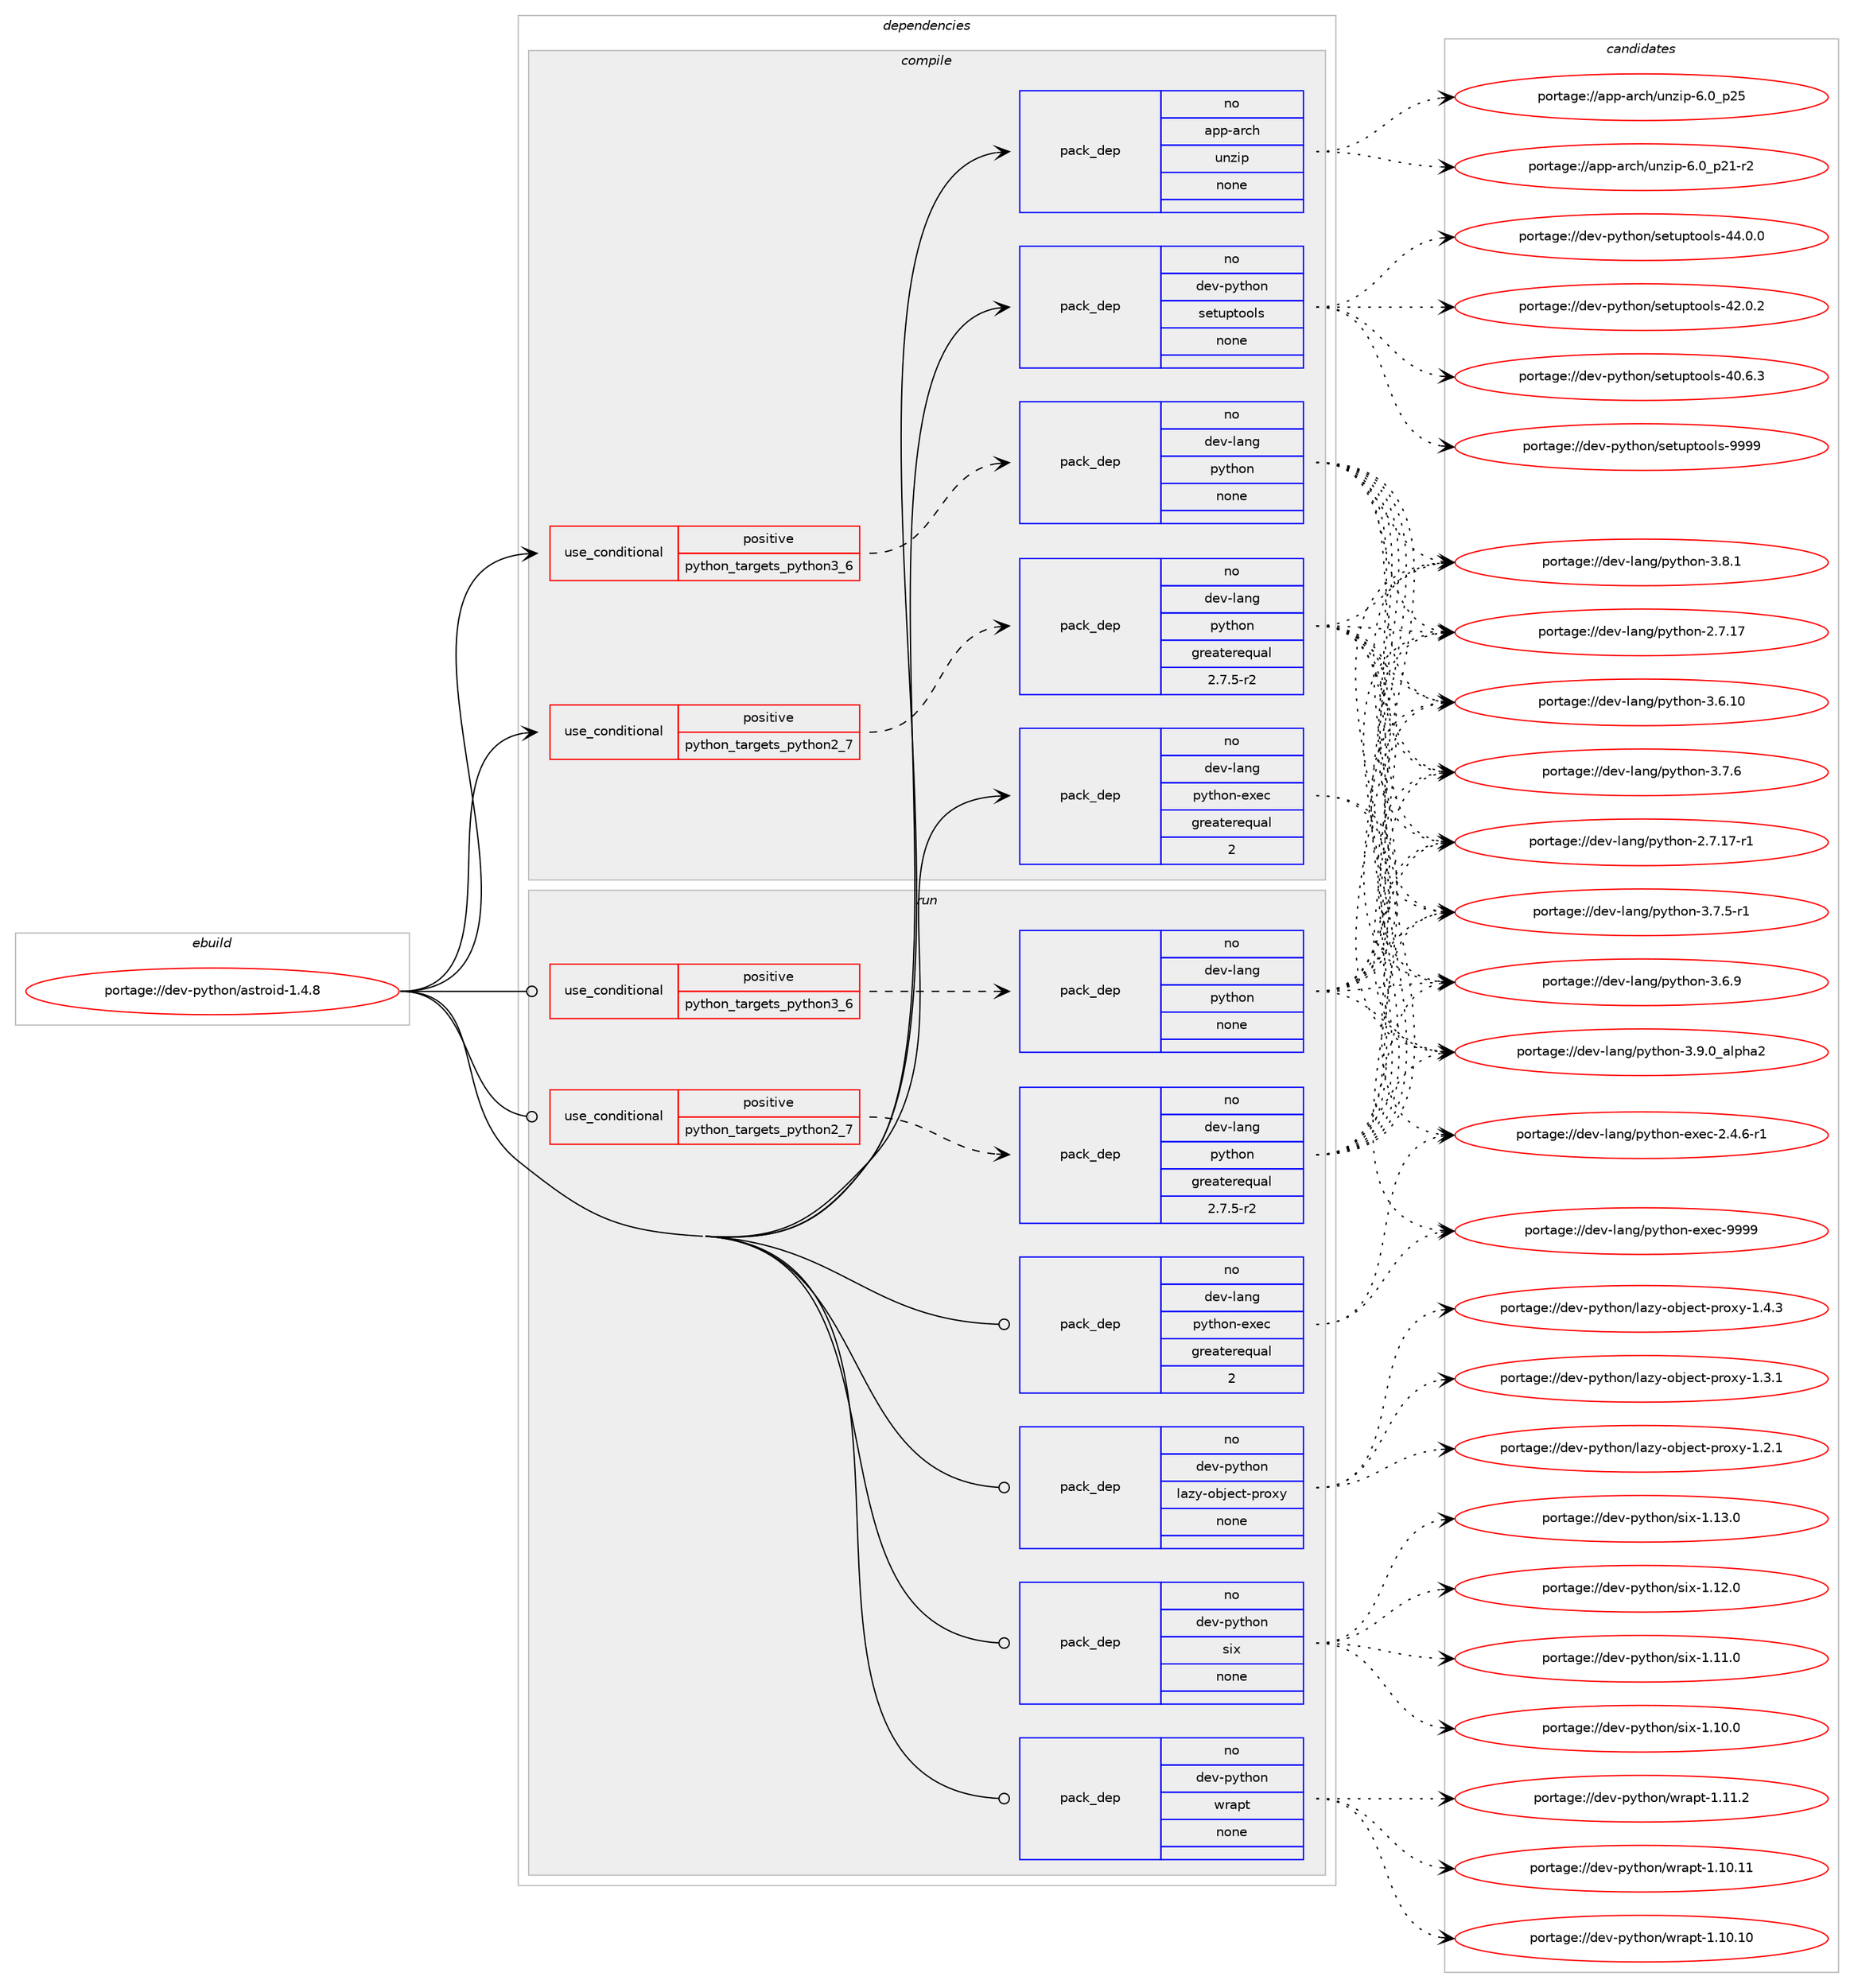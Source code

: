 digraph prolog {

# *************
# Graph options
# *************

newrank=true;
concentrate=true;
compound=true;
graph [rankdir=LR,fontname=Helvetica,fontsize=10,ranksep=1.5];#, ranksep=2.5, nodesep=0.2];
edge  [arrowhead=vee];
node  [fontname=Helvetica,fontsize=10];

# **********
# The ebuild
# **********

subgraph cluster_leftcol {
color=gray;
label=<<i>ebuild</i>>;
id [label="portage://dev-python/astroid-1.4.8", color=red, width=4, href="../dev-python/astroid-1.4.8.svg"];
}

# ****************
# The dependencies
# ****************

subgraph cluster_midcol {
color=gray;
label=<<i>dependencies</i>>;
subgraph cluster_compile {
fillcolor="#eeeeee";
style=filled;
label=<<i>compile</i>>;
subgraph cond118888 {
dependency471239 [label=<<TABLE BORDER="0" CELLBORDER="1" CELLSPACING="0" CELLPADDING="4"><TR><TD ROWSPAN="3" CELLPADDING="10">use_conditional</TD></TR><TR><TD>positive</TD></TR><TR><TD>python_targets_python2_7</TD></TR></TABLE>>, shape=none, color=red];
subgraph pack347336 {
dependency471240 [label=<<TABLE BORDER="0" CELLBORDER="1" CELLSPACING="0" CELLPADDING="4" WIDTH="220"><TR><TD ROWSPAN="6" CELLPADDING="30">pack_dep</TD></TR><TR><TD WIDTH="110">no</TD></TR><TR><TD>dev-lang</TD></TR><TR><TD>python</TD></TR><TR><TD>greaterequal</TD></TR><TR><TD>2.7.5-r2</TD></TR></TABLE>>, shape=none, color=blue];
}
dependency471239:e -> dependency471240:w [weight=20,style="dashed",arrowhead="vee"];
}
id:e -> dependency471239:w [weight=20,style="solid",arrowhead="vee"];
subgraph cond118889 {
dependency471241 [label=<<TABLE BORDER="0" CELLBORDER="1" CELLSPACING="0" CELLPADDING="4"><TR><TD ROWSPAN="3" CELLPADDING="10">use_conditional</TD></TR><TR><TD>positive</TD></TR><TR><TD>python_targets_python3_6</TD></TR></TABLE>>, shape=none, color=red];
subgraph pack347337 {
dependency471242 [label=<<TABLE BORDER="0" CELLBORDER="1" CELLSPACING="0" CELLPADDING="4" WIDTH="220"><TR><TD ROWSPAN="6" CELLPADDING="30">pack_dep</TD></TR><TR><TD WIDTH="110">no</TD></TR><TR><TD>dev-lang</TD></TR><TR><TD>python</TD></TR><TR><TD>none</TD></TR><TR><TD></TD></TR></TABLE>>, shape=none, color=blue];
}
dependency471241:e -> dependency471242:w [weight=20,style="dashed",arrowhead="vee"];
}
id:e -> dependency471241:w [weight=20,style="solid",arrowhead="vee"];
subgraph pack347338 {
dependency471243 [label=<<TABLE BORDER="0" CELLBORDER="1" CELLSPACING="0" CELLPADDING="4" WIDTH="220"><TR><TD ROWSPAN="6" CELLPADDING="30">pack_dep</TD></TR><TR><TD WIDTH="110">no</TD></TR><TR><TD>app-arch</TD></TR><TR><TD>unzip</TD></TR><TR><TD>none</TD></TR><TR><TD></TD></TR></TABLE>>, shape=none, color=blue];
}
id:e -> dependency471243:w [weight=20,style="solid",arrowhead="vee"];
subgraph pack347339 {
dependency471244 [label=<<TABLE BORDER="0" CELLBORDER="1" CELLSPACING="0" CELLPADDING="4" WIDTH="220"><TR><TD ROWSPAN="6" CELLPADDING="30">pack_dep</TD></TR><TR><TD WIDTH="110">no</TD></TR><TR><TD>dev-lang</TD></TR><TR><TD>python-exec</TD></TR><TR><TD>greaterequal</TD></TR><TR><TD>2</TD></TR></TABLE>>, shape=none, color=blue];
}
id:e -> dependency471244:w [weight=20,style="solid",arrowhead="vee"];
subgraph pack347340 {
dependency471245 [label=<<TABLE BORDER="0" CELLBORDER="1" CELLSPACING="0" CELLPADDING="4" WIDTH="220"><TR><TD ROWSPAN="6" CELLPADDING="30">pack_dep</TD></TR><TR><TD WIDTH="110">no</TD></TR><TR><TD>dev-python</TD></TR><TR><TD>setuptools</TD></TR><TR><TD>none</TD></TR><TR><TD></TD></TR></TABLE>>, shape=none, color=blue];
}
id:e -> dependency471245:w [weight=20,style="solid",arrowhead="vee"];
}
subgraph cluster_compileandrun {
fillcolor="#eeeeee";
style=filled;
label=<<i>compile and run</i>>;
}
subgraph cluster_run {
fillcolor="#eeeeee";
style=filled;
label=<<i>run</i>>;
subgraph cond118890 {
dependency471246 [label=<<TABLE BORDER="0" CELLBORDER="1" CELLSPACING="0" CELLPADDING="4"><TR><TD ROWSPAN="3" CELLPADDING="10">use_conditional</TD></TR><TR><TD>positive</TD></TR><TR><TD>python_targets_python2_7</TD></TR></TABLE>>, shape=none, color=red];
subgraph pack347341 {
dependency471247 [label=<<TABLE BORDER="0" CELLBORDER="1" CELLSPACING="0" CELLPADDING="4" WIDTH="220"><TR><TD ROWSPAN="6" CELLPADDING="30">pack_dep</TD></TR><TR><TD WIDTH="110">no</TD></TR><TR><TD>dev-lang</TD></TR><TR><TD>python</TD></TR><TR><TD>greaterequal</TD></TR><TR><TD>2.7.5-r2</TD></TR></TABLE>>, shape=none, color=blue];
}
dependency471246:e -> dependency471247:w [weight=20,style="dashed",arrowhead="vee"];
}
id:e -> dependency471246:w [weight=20,style="solid",arrowhead="odot"];
subgraph cond118891 {
dependency471248 [label=<<TABLE BORDER="0" CELLBORDER="1" CELLSPACING="0" CELLPADDING="4"><TR><TD ROWSPAN="3" CELLPADDING="10">use_conditional</TD></TR><TR><TD>positive</TD></TR><TR><TD>python_targets_python3_6</TD></TR></TABLE>>, shape=none, color=red];
subgraph pack347342 {
dependency471249 [label=<<TABLE BORDER="0" CELLBORDER="1" CELLSPACING="0" CELLPADDING="4" WIDTH="220"><TR><TD ROWSPAN="6" CELLPADDING="30">pack_dep</TD></TR><TR><TD WIDTH="110">no</TD></TR><TR><TD>dev-lang</TD></TR><TR><TD>python</TD></TR><TR><TD>none</TD></TR><TR><TD></TD></TR></TABLE>>, shape=none, color=blue];
}
dependency471248:e -> dependency471249:w [weight=20,style="dashed",arrowhead="vee"];
}
id:e -> dependency471248:w [weight=20,style="solid",arrowhead="odot"];
subgraph pack347343 {
dependency471250 [label=<<TABLE BORDER="0" CELLBORDER="1" CELLSPACING="0" CELLPADDING="4" WIDTH="220"><TR><TD ROWSPAN="6" CELLPADDING="30">pack_dep</TD></TR><TR><TD WIDTH="110">no</TD></TR><TR><TD>dev-lang</TD></TR><TR><TD>python-exec</TD></TR><TR><TD>greaterequal</TD></TR><TR><TD>2</TD></TR></TABLE>>, shape=none, color=blue];
}
id:e -> dependency471250:w [weight=20,style="solid",arrowhead="odot"];
subgraph pack347344 {
dependency471251 [label=<<TABLE BORDER="0" CELLBORDER="1" CELLSPACING="0" CELLPADDING="4" WIDTH="220"><TR><TD ROWSPAN="6" CELLPADDING="30">pack_dep</TD></TR><TR><TD WIDTH="110">no</TD></TR><TR><TD>dev-python</TD></TR><TR><TD>lazy-object-proxy</TD></TR><TR><TD>none</TD></TR><TR><TD></TD></TR></TABLE>>, shape=none, color=blue];
}
id:e -> dependency471251:w [weight=20,style="solid",arrowhead="odot"];
subgraph pack347345 {
dependency471252 [label=<<TABLE BORDER="0" CELLBORDER="1" CELLSPACING="0" CELLPADDING="4" WIDTH="220"><TR><TD ROWSPAN="6" CELLPADDING="30">pack_dep</TD></TR><TR><TD WIDTH="110">no</TD></TR><TR><TD>dev-python</TD></TR><TR><TD>six</TD></TR><TR><TD>none</TD></TR><TR><TD></TD></TR></TABLE>>, shape=none, color=blue];
}
id:e -> dependency471252:w [weight=20,style="solid",arrowhead="odot"];
subgraph pack347346 {
dependency471253 [label=<<TABLE BORDER="0" CELLBORDER="1" CELLSPACING="0" CELLPADDING="4" WIDTH="220"><TR><TD ROWSPAN="6" CELLPADDING="30">pack_dep</TD></TR><TR><TD WIDTH="110">no</TD></TR><TR><TD>dev-python</TD></TR><TR><TD>wrapt</TD></TR><TR><TD>none</TD></TR><TR><TD></TD></TR></TABLE>>, shape=none, color=blue];
}
id:e -> dependency471253:w [weight=20,style="solid",arrowhead="odot"];
}
}

# **************
# The candidates
# **************

subgraph cluster_choices {
rank=same;
color=gray;
label=<<i>candidates</i>>;

subgraph choice347336 {
color=black;
nodesep=1;
choice10010111845108971101034711212111610411111045514657464895971081121049750 [label="portage://dev-lang/python-3.9.0_alpha2", color=red, width=4,href="../dev-lang/python-3.9.0_alpha2.svg"];
choice100101118451089711010347112121116104111110455146564649 [label="portage://dev-lang/python-3.8.1", color=red, width=4,href="../dev-lang/python-3.8.1.svg"];
choice100101118451089711010347112121116104111110455146554654 [label="portage://dev-lang/python-3.7.6", color=red, width=4,href="../dev-lang/python-3.7.6.svg"];
choice1001011184510897110103471121211161041111104551465546534511449 [label="portage://dev-lang/python-3.7.5-r1", color=red, width=4,href="../dev-lang/python-3.7.5-r1.svg"];
choice100101118451089711010347112121116104111110455146544657 [label="portage://dev-lang/python-3.6.9", color=red, width=4,href="../dev-lang/python-3.6.9.svg"];
choice10010111845108971101034711212111610411111045514654464948 [label="portage://dev-lang/python-3.6.10", color=red, width=4,href="../dev-lang/python-3.6.10.svg"];
choice100101118451089711010347112121116104111110455046554649554511449 [label="portage://dev-lang/python-2.7.17-r1", color=red, width=4,href="../dev-lang/python-2.7.17-r1.svg"];
choice10010111845108971101034711212111610411111045504655464955 [label="portage://dev-lang/python-2.7.17", color=red, width=4,href="../dev-lang/python-2.7.17.svg"];
dependency471240:e -> choice10010111845108971101034711212111610411111045514657464895971081121049750:w [style=dotted,weight="100"];
dependency471240:e -> choice100101118451089711010347112121116104111110455146564649:w [style=dotted,weight="100"];
dependency471240:e -> choice100101118451089711010347112121116104111110455146554654:w [style=dotted,weight="100"];
dependency471240:e -> choice1001011184510897110103471121211161041111104551465546534511449:w [style=dotted,weight="100"];
dependency471240:e -> choice100101118451089711010347112121116104111110455146544657:w [style=dotted,weight="100"];
dependency471240:e -> choice10010111845108971101034711212111610411111045514654464948:w [style=dotted,weight="100"];
dependency471240:e -> choice100101118451089711010347112121116104111110455046554649554511449:w [style=dotted,weight="100"];
dependency471240:e -> choice10010111845108971101034711212111610411111045504655464955:w [style=dotted,weight="100"];
}
subgraph choice347337 {
color=black;
nodesep=1;
choice10010111845108971101034711212111610411111045514657464895971081121049750 [label="portage://dev-lang/python-3.9.0_alpha2", color=red, width=4,href="../dev-lang/python-3.9.0_alpha2.svg"];
choice100101118451089711010347112121116104111110455146564649 [label="portage://dev-lang/python-3.8.1", color=red, width=4,href="../dev-lang/python-3.8.1.svg"];
choice100101118451089711010347112121116104111110455146554654 [label="portage://dev-lang/python-3.7.6", color=red, width=4,href="../dev-lang/python-3.7.6.svg"];
choice1001011184510897110103471121211161041111104551465546534511449 [label="portage://dev-lang/python-3.7.5-r1", color=red, width=4,href="../dev-lang/python-3.7.5-r1.svg"];
choice100101118451089711010347112121116104111110455146544657 [label="portage://dev-lang/python-3.6.9", color=red, width=4,href="../dev-lang/python-3.6.9.svg"];
choice10010111845108971101034711212111610411111045514654464948 [label="portage://dev-lang/python-3.6.10", color=red, width=4,href="../dev-lang/python-3.6.10.svg"];
choice100101118451089711010347112121116104111110455046554649554511449 [label="portage://dev-lang/python-2.7.17-r1", color=red, width=4,href="../dev-lang/python-2.7.17-r1.svg"];
choice10010111845108971101034711212111610411111045504655464955 [label="portage://dev-lang/python-2.7.17", color=red, width=4,href="../dev-lang/python-2.7.17.svg"];
dependency471242:e -> choice10010111845108971101034711212111610411111045514657464895971081121049750:w [style=dotted,weight="100"];
dependency471242:e -> choice100101118451089711010347112121116104111110455146564649:w [style=dotted,weight="100"];
dependency471242:e -> choice100101118451089711010347112121116104111110455146554654:w [style=dotted,weight="100"];
dependency471242:e -> choice1001011184510897110103471121211161041111104551465546534511449:w [style=dotted,weight="100"];
dependency471242:e -> choice100101118451089711010347112121116104111110455146544657:w [style=dotted,weight="100"];
dependency471242:e -> choice10010111845108971101034711212111610411111045514654464948:w [style=dotted,weight="100"];
dependency471242:e -> choice100101118451089711010347112121116104111110455046554649554511449:w [style=dotted,weight="100"];
dependency471242:e -> choice10010111845108971101034711212111610411111045504655464955:w [style=dotted,weight="100"];
}
subgraph choice347338 {
color=black;
nodesep=1;
choice971121124597114991044711711012210511245544648951125053 [label="portage://app-arch/unzip-6.0_p25", color=red, width=4,href="../app-arch/unzip-6.0_p25.svg"];
choice9711211245971149910447117110122105112455446489511250494511450 [label="portage://app-arch/unzip-6.0_p21-r2", color=red, width=4,href="../app-arch/unzip-6.0_p21-r2.svg"];
dependency471243:e -> choice971121124597114991044711711012210511245544648951125053:w [style=dotted,weight="100"];
dependency471243:e -> choice9711211245971149910447117110122105112455446489511250494511450:w [style=dotted,weight="100"];
}
subgraph choice347339 {
color=black;
nodesep=1;
choice10010111845108971101034711212111610411111045101120101994557575757 [label="portage://dev-lang/python-exec-9999", color=red, width=4,href="../dev-lang/python-exec-9999.svg"];
choice10010111845108971101034711212111610411111045101120101994550465246544511449 [label="portage://dev-lang/python-exec-2.4.6-r1", color=red, width=4,href="../dev-lang/python-exec-2.4.6-r1.svg"];
dependency471244:e -> choice10010111845108971101034711212111610411111045101120101994557575757:w [style=dotted,weight="100"];
dependency471244:e -> choice10010111845108971101034711212111610411111045101120101994550465246544511449:w [style=dotted,weight="100"];
}
subgraph choice347340 {
color=black;
nodesep=1;
choice10010111845112121116104111110471151011161171121161111111081154557575757 [label="portage://dev-python/setuptools-9999", color=red, width=4,href="../dev-python/setuptools-9999.svg"];
choice100101118451121211161041111104711510111611711211611111110811545525246484648 [label="portage://dev-python/setuptools-44.0.0", color=red, width=4,href="../dev-python/setuptools-44.0.0.svg"];
choice100101118451121211161041111104711510111611711211611111110811545525046484650 [label="portage://dev-python/setuptools-42.0.2", color=red, width=4,href="../dev-python/setuptools-42.0.2.svg"];
choice100101118451121211161041111104711510111611711211611111110811545524846544651 [label="portage://dev-python/setuptools-40.6.3", color=red, width=4,href="../dev-python/setuptools-40.6.3.svg"];
dependency471245:e -> choice10010111845112121116104111110471151011161171121161111111081154557575757:w [style=dotted,weight="100"];
dependency471245:e -> choice100101118451121211161041111104711510111611711211611111110811545525246484648:w [style=dotted,weight="100"];
dependency471245:e -> choice100101118451121211161041111104711510111611711211611111110811545525046484650:w [style=dotted,weight="100"];
dependency471245:e -> choice100101118451121211161041111104711510111611711211611111110811545524846544651:w [style=dotted,weight="100"];
}
subgraph choice347341 {
color=black;
nodesep=1;
choice10010111845108971101034711212111610411111045514657464895971081121049750 [label="portage://dev-lang/python-3.9.0_alpha2", color=red, width=4,href="../dev-lang/python-3.9.0_alpha2.svg"];
choice100101118451089711010347112121116104111110455146564649 [label="portage://dev-lang/python-3.8.1", color=red, width=4,href="../dev-lang/python-3.8.1.svg"];
choice100101118451089711010347112121116104111110455146554654 [label="portage://dev-lang/python-3.7.6", color=red, width=4,href="../dev-lang/python-3.7.6.svg"];
choice1001011184510897110103471121211161041111104551465546534511449 [label="portage://dev-lang/python-3.7.5-r1", color=red, width=4,href="../dev-lang/python-3.7.5-r1.svg"];
choice100101118451089711010347112121116104111110455146544657 [label="portage://dev-lang/python-3.6.9", color=red, width=4,href="../dev-lang/python-3.6.9.svg"];
choice10010111845108971101034711212111610411111045514654464948 [label="portage://dev-lang/python-3.6.10", color=red, width=4,href="../dev-lang/python-3.6.10.svg"];
choice100101118451089711010347112121116104111110455046554649554511449 [label="portage://dev-lang/python-2.7.17-r1", color=red, width=4,href="../dev-lang/python-2.7.17-r1.svg"];
choice10010111845108971101034711212111610411111045504655464955 [label="portage://dev-lang/python-2.7.17", color=red, width=4,href="../dev-lang/python-2.7.17.svg"];
dependency471247:e -> choice10010111845108971101034711212111610411111045514657464895971081121049750:w [style=dotted,weight="100"];
dependency471247:e -> choice100101118451089711010347112121116104111110455146564649:w [style=dotted,weight="100"];
dependency471247:e -> choice100101118451089711010347112121116104111110455146554654:w [style=dotted,weight="100"];
dependency471247:e -> choice1001011184510897110103471121211161041111104551465546534511449:w [style=dotted,weight="100"];
dependency471247:e -> choice100101118451089711010347112121116104111110455146544657:w [style=dotted,weight="100"];
dependency471247:e -> choice10010111845108971101034711212111610411111045514654464948:w [style=dotted,weight="100"];
dependency471247:e -> choice100101118451089711010347112121116104111110455046554649554511449:w [style=dotted,weight="100"];
dependency471247:e -> choice10010111845108971101034711212111610411111045504655464955:w [style=dotted,weight="100"];
}
subgraph choice347342 {
color=black;
nodesep=1;
choice10010111845108971101034711212111610411111045514657464895971081121049750 [label="portage://dev-lang/python-3.9.0_alpha2", color=red, width=4,href="../dev-lang/python-3.9.0_alpha2.svg"];
choice100101118451089711010347112121116104111110455146564649 [label="portage://dev-lang/python-3.8.1", color=red, width=4,href="../dev-lang/python-3.8.1.svg"];
choice100101118451089711010347112121116104111110455146554654 [label="portage://dev-lang/python-3.7.6", color=red, width=4,href="../dev-lang/python-3.7.6.svg"];
choice1001011184510897110103471121211161041111104551465546534511449 [label="portage://dev-lang/python-3.7.5-r1", color=red, width=4,href="../dev-lang/python-3.7.5-r1.svg"];
choice100101118451089711010347112121116104111110455146544657 [label="portage://dev-lang/python-3.6.9", color=red, width=4,href="../dev-lang/python-3.6.9.svg"];
choice10010111845108971101034711212111610411111045514654464948 [label="portage://dev-lang/python-3.6.10", color=red, width=4,href="../dev-lang/python-3.6.10.svg"];
choice100101118451089711010347112121116104111110455046554649554511449 [label="portage://dev-lang/python-2.7.17-r1", color=red, width=4,href="../dev-lang/python-2.7.17-r1.svg"];
choice10010111845108971101034711212111610411111045504655464955 [label="portage://dev-lang/python-2.7.17", color=red, width=4,href="../dev-lang/python-2.7.17.svg"];
dependency471249:e -> choice10010111845108971101034711212111610411111045514657464895971081121049750:w [style=dotted,weight="100"];
dependency471249:e -> choice100101118451089711010347112121116104111110455146564649:w [style=dotted,weight="100"];
dependency471249:e -> choice100101118451089711010347112121116104111110455146554654:w [style=dotted,weight="100"];
dependency471249:e -> choice1001011184510897110103471121211161041111104551465546534511449:w [style=dotted,weight="100"];
dependency471249:e -> choice100101118451089711010347112121116104111110455146544657:w [style=dotted,weight="100"];
dependency471249:e -> choice10010111845108971101034711212111610411111045514654464948:w [style=dotted,weight="100"];
dependency471249:e -> choice100101118451089711010347112121116104111110455046554649554511449:w [style=dotted,weight="100"];
dependency471249:e -> choice10010111845108971101034711212111610411111045504655464955:w [style=dotted,weight="100"];
}
subgraph choice347343 {
color=black;
nodesep=1;
choice10010111845108971101034711212111610411111045101120101994557575757 [label="portage://dev-lang/python-exec-9999", color=red, width=4,href="../dev-lang/python-exec-9999.svg"];
choice10010111845108971101034711212111610411111045101120101994550465246544511449 [label="portage://dev-lang/python-exec-2.4.6-r1", color=red, width=4,href="../dev-lang/python-exec-2.4.6-r1.svg"];
dependency471250:e -> choice10010111845108971101034711212111610411111045101120101994557575757:w [style=dotted,weight="100"];
dependency471250:e -> choice10010111845108971101034711212111610411111045101120101994550465246544511449:w [style=dotted,weight="100"];
}
subgraph choice347344 {
color=black;
nodesep=1;
choice10010111845112121116104111110471089712212145111981061019911645112114111120121454946524651 [label="portage://dev-python/lazy-object-proxy-1.4.3", color=red, width=4,href="../dev-python/lazy-object-proxy-1.4.3.svg"];
choice10010111845112121116104111110471089712212145111981061019911645112114111120121454946514649 [label="portage://dev-python/lazy-object-proxy-1.3.1", color=red, width=4,href="../dev-python/lazy-object-proxy-1.3.1.svg"];
choice10010111845112121116104111110471089712212145111981061019911645112114111120121454946504649 [label="portage://dev-python/lazy-object-proxy-1.2.1", color=red, width=4,href="../dev-python/lazy-object-proxy-1.2.1.svg"];
dependency471251:e -> choice10010111845112121116104111110471089712212145111981061019911645112114111120121454946524651:w [style=dotted,weight="100"];
dependency471251:e -> choice10010111845112121116104111110471089712212145111981061019911645112114111120121454946514649:w [style=dotted,weight="100"];
dependency471251:e -> choice10010111845112121116104111110471089712212145111981061019911645112114111120121454946504649:w [style=dotted,weight="100"];
}
subgraph choice347345 {
color=black;
nodesep=1;
choice100101118451121211161041111104711510512045494649514648 [label="portage://dev-python/six-1.13.0", color=red, width=4,href="../dev-python/six-1.13.0.svg"];
choice100101118451121211161041111104711510512045494649504648 [label="portage://dev-python/six-1.12.0", color=red, width=4,href="../dev-python/six-1.12.0.svg"];
choice100101118451121211161041111104711510512045494649494648 [label="portage://dev-python/six-1.11.0", color=red, width=4,href="../dev-python/six-1.11.0.svg"];
choice100101118451121211161041111104711510512045494649484648 [label="portage://dev-python/six-1.10.0", color=red, width=4,href="../dev-python/six-1.10.0.svg"];
dependency471252:e -> choice100101118451121211161041111104711510512045494649514648:w [style=dotted,weight="100"];
dependency471252:e -> choice100101118451121211161041111104711510512045494649504648:w [style=dotted,weight="100"];
dependency471252:e -> choice100101118451121211161041111104711510512045494649494648:w [style=dotted,weight="100"];
dependency471252:e -> choice100101118451121211161041111104711510512045494649484648:w [style=dotted,weight="100"];
}
subgraph choice347346 {
color=black;
nodesep=1;
choice10010111845112121116104111110471191149711211645494649494650 [label="portage://dev-python/wrapt-1.11.2", color=red, width=4,href="../dev-python/wrapt-1.11.2.svg"];
choice1001011184511212111610411111047119114971121164549464948464949 [label="portage://dev-python/wrapt-1.10.11", color=red, width=4,href="../dev-python/wrapt-1.10.11.svg"];
choice1001011184511212111610411111047119114971121164549464948464948 [label="portage://dev-python/wrapt-1.10.10", color=red, width=4,href="../dev-python/wrapt-1.10.10.svg"];
dependency471253:e -> choice10010111845112121116104111110471191149711211645494649494650:w [style=dotted,weight="100"];
dependency471253:e -> choice1001011184511212111610411111047119114971121164549464948464949:w [style=dotted,weight="100"];
dependency471253:e -> choice1001011184511212111610411111047119114971121164549464948464948:w [style=dotted,weight="100"];
}
}

}
